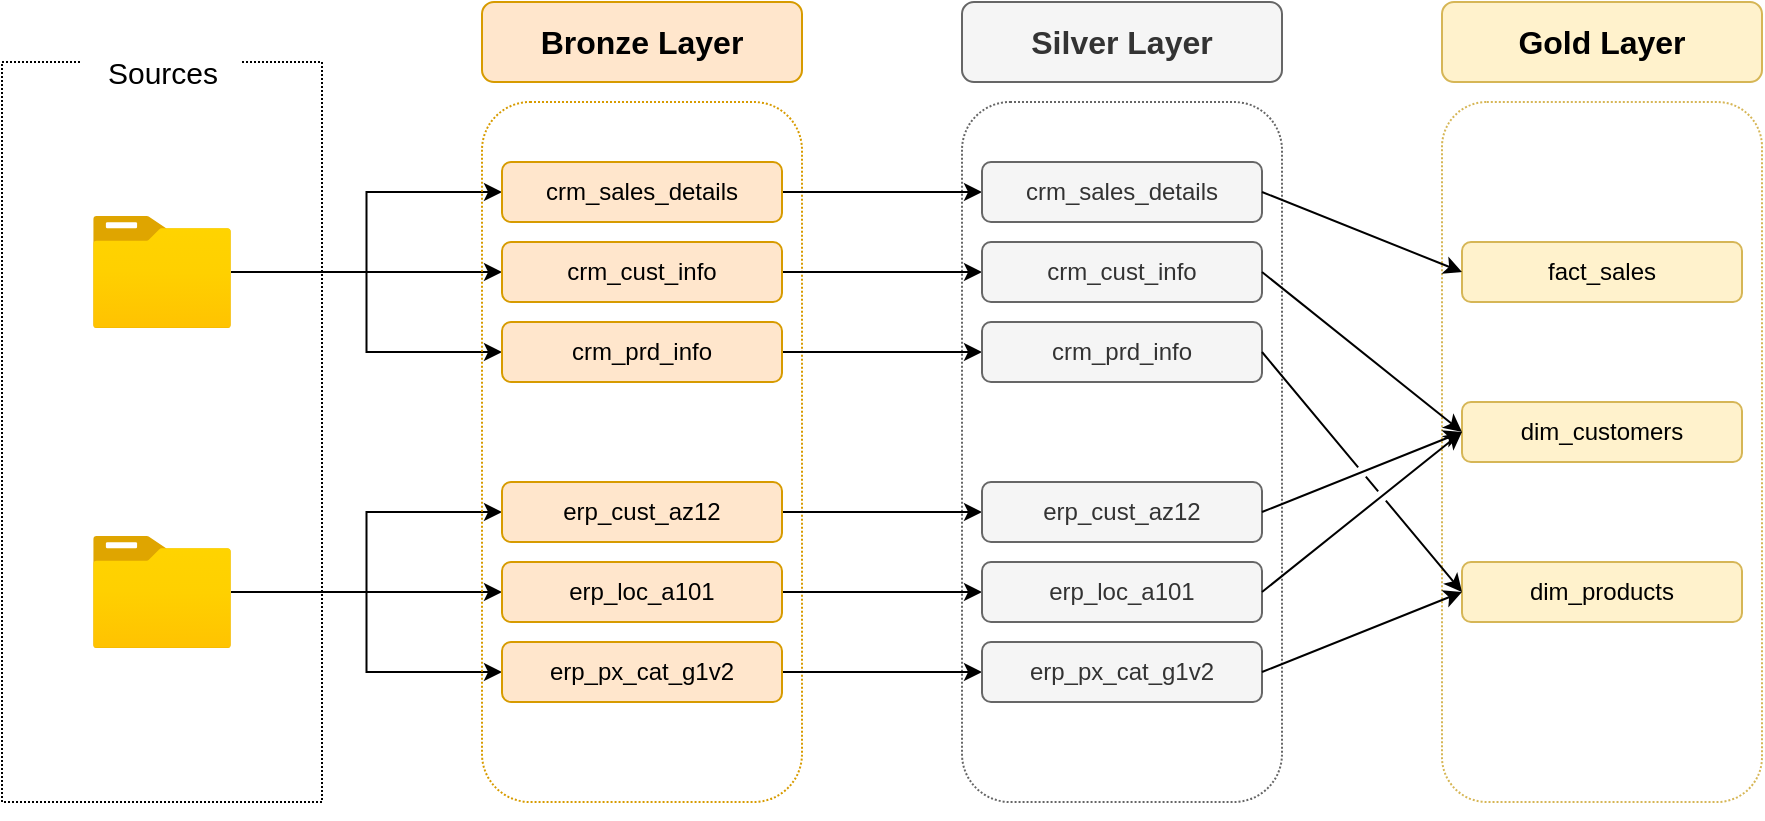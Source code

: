 <mxfile version="27.0.9">
  <diagram name="Page-1" id="1Q4vnvCDklmJ3Yc-nXuA">
    <mxGraphModel dx="877" dy="1883" grid="1" gridSize="10" guides="1" tooltips="1" connect="1" arrows="1" fold="1" page="1" pageScale="1" pageWidth="1500" pageHeight="1100" math="0" shadow="0">
      <root>
        <mxCell id="0" />
        <mxCell id="1" parent="0" />
        <mxCell id="znkTQHniVsH_TJsE8UaT-1" value="" style="whiteSpace=wrap;html=1;dashed=1;dashPattern=1 1;" parent="1" vertex="1">
          <mxGeometry x="80" y="190" width="160" height="370" as="geometry" />
        </mxCell>
        <mxCell id="znkTQHniVsH_TJsE8UaT-2" value="Sources" style="text;html=1;align=center;verticalAlign=middle;resizable=0;points=[];autosize=1;strokeColor=none;fillColor=default;fontSize=15;" parent="1" vertex="1">
          <mxGeometry x="120" y="180" width="80" height="30" as="geometry" />
        </mxCell>
        <mxCell id="znkTQHniVsH_TJsE8UaT-21" style="edgeStyle=orthogonalEdgeStyle;rounded=0;orthogonalLoop=1;jettySize=auto;html=1;" parent="1" source="znkTQHniVsH_TJsE8UaT-3" target="znkTQHniVsH_TJsE8UaT-16" edge="1">
          <mxGeometry relative="1" as="geometry" />
        </mxCell>
        <mxCell id="znkTQHniVsH_TJsE8UaT-23" style="edgeStyle=orthogonalEdgeStyle;rounded=0;orthogonalLoop=1;jettySize=auto;html=1;entryX=0;entryY=0.5;entryDx=0;entryDy=0;" parent="1" source="znkTQHniVsH_TJsE8UaT-3" target="znkTQHniVsH_TJsE8UaT-15" edge="1">
          <mxGeometry relative="1" as="geometry" />
        </mxCell>
        <mxCell id="znkTQHniVsH_TJsE8UaT-24" style="edgeStyle=orthogonalEdgeStyle;rounded=0;orthogonalLoop=1;jettySize=auto;html=1;" parent="1" source="znkTQHniVsH_TJsE8UaT-3" target="znkTQHniVsH_TJsE8UaT-17" edge="1">
          <mxGeometry relative="1" as="geometry" />
        </mxCell>
        <mxCell id="znkTQHniVsH_TJsE8UaT-3" value="" style="image;aspect=fixed;html=1;points=[];align=center;fontSize=12;image=img/lib/azure2/general/Folder_Blank.svg;" parent="1" vertex="1">
          <mxGeometry x="125.5" y="267" width="69" height="56.0" as="geometry" />
        </mxCell>
        <mxCell id="znkTQHniVsH_TJsE8UaT-29" style="edgeStyle=orthogonalEdgeStyle;rounded=0;orthogonalLoop=1;jettySize=auto;html=1;" parent="1" source="znkTQHniVsH_TJsE8UaT-4" target="znkTQHniVsH_TJsE8UaT-18" edge="1">
          <mxGeometry relative="1" as="geometry" />
        </mxCell>
        <mxCell id="znkTQHniVsH_TJsE8UaT-30" style="edgeStyle=orthogonalEdgeStyle;rounded=0;orthogonalLoop=1;jettySize=auto;html=1;" parent="1" source="znkTQHniVsH_TJsE8UaT-4" target="znkTQHniVsH_TJsE8UaT-19" edge="1">
          <mxGeometry relative="1" as="geometry" />
        </mxCell>
        <mxCell id="znkTQHniVsH_TJsE8UaT-31" style="edgeStyle=orthogonalEdgeStyle;rounded=0;orthogonalLoop=1;jettySize=auto;html=1;" parent="1" source="znkTQHniVsH_TJsE8UaT-4" target="znkTQHniVsH_TJsE8UaT-20" edge="1">
          <mxGeometry relative="1" as="geometry" />
        </mxCell>
        <mxCell id="znkTQHniVsH_TJsE8UaT-4" value="" style="image;aspect=fixed;html=1;points=[];align=center;fontSize=12;image=img/lib/azure2/general/Folder_Blank.svg;" parent="1" vertex="1">
          <mxGeometry x="125.5" y="427" width="69" height="56.0" as="geometry" />
        </mxCell>
        <mxCell id="znkTQHniVsH_TJsE8UaT-5" value="" style="whiteSpace=wrap;html=1;dashed=1;dashPattern=1 1;fillColor=none;strokeColor=#d79b00;rounded=1;" parent="1" vertex="1">
          <mxGeometry x="320" y="210" width="160" height="350" as="geometry" />
        </mxCell>
        <mxCell id="znkTQHniVsH_TJsE8UaT-6" value="" style="whiteSpace=wrap;html=1;dashed=1;dashPattern=1 1;fillColor=none;fontColor=#333333;strokeColor=#666666;rounded=1;" parent="1" vertex="1">
          <mxGeometry x="560" y="210" width="160" height="350" as="geometry" />
        </mxCell>
        <mxCell id="znkTQHniVsH_TJsE8UaT-7" value="" style="whiteSpace=wrap;html=1;dashed=1;dashPattern=1 1;fillColor=none;strokeColor=#d6b656;perimeterSpacing=0;rounded=1;glass=0;arcSize=14;" parent="1" vertex="1">
          <mxGeometry x="800" y="210" width="160" height="350" as="geometry" />
        </mxCell>
        <mxCell id="znkTQHniVsH_TJsE8UaT-10" value="&lt;b&gt;Bronze Layer&lt;/b&gt;" style="whiteSpace=wrap;html=1;rounded=1;fillColor=#ffe6cc;strokeColor=#d79b00;fontSize=16;" parent="1" vertex="1">
          <mxGeometry x="320" y="160" width="160" height="40" as="geometry" />
        </mxCell>
        <mxCell id="znkTQHniVsH_TJsE8UaT-11" value="&lt;b&gt;Silver Layer&lt;/b&gt;" style="whiteSpace=wrap;html=1;rounded=1;fillColor=#f5f5f5;strokeColor=#666666;fontColor=#333333;fontSize=16;" parent="1" vertex="1">
          <mxGeometry x="560" y="160" width="160" height="40" as="geometry" />
        </mxCell>
        <mxCell id="znkTQHniVsH_TJsE8UaT-13" value="&lt;b&gt;Gold Layer&lt;/b&gt;" style="whiteSpace=wrap;html=1;rounded=1;fillColor=#fff2cc;strokeColor=#d6b656;fontSize=16;" parent="1" vertex="1">
          <mxGeometry x="800" y="160" width="160" height="40" as="geometry" />
        </mxCell>
        <mxCell id="znkTQHniVsH_TJsE8UaT-14" style="edgeStyle=orthogonalEdgeStyle;rounded=0;orthogonalLoop=1;jettySize=auto;html=1;exitX=0.5;exitY=1;exitDx=0;exitDy=0;" parent="1" source="znkTQHniVsH_TJsE8UaT-1" target="znkTQHniVsH_TJsE8UaT-1" edge="1">
          <mxGeometry relative="1" as="geometry" />
        </mxCell>
        <mxCell id="bZup1y8fHpq4KYkTMS2--7" style="edgeStyle=orthogonalEdgeStyle;rounded=0;orthogonalLoop=1;jettySize=auto;html=1;" parent="1" source="znkTQHniVsH_TJsE8UaT-15" target="bZup1y8fHpq4KYkTMS2--1" edge="1">
          <mxGeometry relative="1" as="geometry" />
        </mxCell>
        <mxCell id="znkTQHniVsH_TJsE8UaT-15" value="crm_sales_details" style="rounded=1;whiteSpace=wrap;html=1;fillColor=#ffe6cc;strokeColor=#d79b00;" parent="1" vertex="1">
          <mxGeometry x="330" y="240" width="140" height="30" as="geometry" />
        </mxCell>
        <mxCell id="bZup1y8fHpq4KYkTMS2--8" style="edgeStyle=orthogonalEdgeStyle;rounded=0;orthogonalLoop=1;jettySize=auto;html=1;" parent="1" source="znkTQHniVsH_TJsE8UaT-16" target="bZup1y8fHpq4KYkTMS2--2" edge="1">
          <mxGeometry relative="1" as="geometry" />
        </mxCell>
        <mxCell id="znkTQHniVsH_TJsE8UaT-16" value="crm_cust_info" style="rounded=1;whiteSpace=wrap;html=1;fillColor=#ffe6cc;strokeColor=#d79b00;" parent="1" vertex="1">
          <mxGeometry x="330" y="280" width="140" height="30" as="geometry" />
        </mxCell>
        <mxCell id="bZup1y8fHpq4KYkTMS2--9" style="edgeStyle=orthogonalEdgeStyle;rounded=0;orthogonalLoop=1;jettySize=auto;html=1;entryX=0;entryY=0.5;entryDx=0;entryDy=0;" parent="1" source="znkTQHniVsH_TJsE8UaT-17" target="bZup1y8fHpq4KYkTMS2--3" edge="1">
          <mxGeometry relative="1" as="geometry" />
        </mxCell>
        <mxCell id="znkTQHniVsH_TJsE8UaT-17" value="crm_prd_info" style="rounded=1;whiteSpace=wrap;html=1;fillColor=#ffe6cc;strokeColor=#d79b00;" parent="1" vertex="1">
          <mxGeometry x="330" y="320" width="140" height="30" as="geometry" />
        </mxCell>
        <mxCell id="bZup1y8fHpq4KYkTMS2--10" style="edgeStyle=orthogonalEdgeStyle;rounded=0;orthogonalLoop=1;jettySize=auto;html=1;" parent="1" source="znkTQHniVsH_TJsE8UaT-18" target="bZup1y8fHpq4KYkTMS2--4" edge="1">
          <mxGeometry relative="1" as="geometry" />
        </mxCell>
        <mxCell id="znkTQHniVsH_TJsE8UaT-18" value="erp_cust_az12" style="rounded=1;whiteSpace=wrap;html=1;fillColor=#ffe6cc;strokeColor=#d79b00;" parent="1" vertex="1">
          <mxGeometry x="330" y="400" width="140" height="30" as="geometry" />
        </mxCell>
        <mxCell id="bZup1y8fHpq4KYkTMS2--12" style="edgeStyle=orthogonalEdgeStyle;rounded=0;orthogonalLoop=1;jettySize=auto;html=1;entryX=0;entryY=0.5;entryDx=0;entryDy=0;" parent="1" source="znkTQHniVsH_TJsE8UaT-19" target="bZup1y8fHpq4KYkTMS2--5" edge="1">
          <mxGeometry relative="1" as="geometry" />
        </mxCell>
        <mxCell id="znkTQHniVsH_TJsE8UaT-19" value="erp_loc_a101" style="rounded=1;whiteSpace=wrap;html=1;fillColor=#ffe6cc;strokeColor=#d79b00;" parent="1" vertex="1">
          <mxGeometry x="330" y="440" width="140" height="30" as="geometry" />
        </mxCell>
        <mxCell id="bZup1y8fHpq4KYkTMS2--14" style="edgeStyle=orthogonalEdgeStyle;rounded=0;orthogonalLoop=1;jettySize=auto;html=1;entryX=0;entryY=0.5;entryDx=0;entryDy=0;" parent="1" source="znkTQHniVsH_TJsE8UaT-20" target="bZup1y8fHpq4KYkTMS2--6" edge="1">
          <mxGeometry relative="1" as="geometry" />
        </mxCell>
        <mxCell id="znkTQHniVsH_TJsE8UaT-20" value="erp_px_cat_g1v2" style="rounded=1;whiteSpace=wrap;html=1;fillColor=#ffe6cc;strokeColor=#d79b00;" parent="1" vertex="1">
          <mxGeometry x="330" y="480" width="140" height="30" as="geometry" />
        </mxCell>
        <mxCell id="bZup1y8fHpq4KYkTMS2--1" value="crm_sales_details" style="rounded=1;whiteSpace=wrap;html=1;fillColor=#f5f5f5;strokeColor=#666666;fontColor=#333333;" parent="1" vertex="1">
          <mxGeometry x="570" y="240" width="140" height="30" as="geometry" />
        </mxCell>
        <mxCell id="bZup1y8fHpq4KYkTMS2--2" value="crm_cust_info" style="rounded=1;whiteSpace=wrap;html=1;fillColor=#f5f5f5;strokeColor=#666666;fontColor=#333333;" parent="1" vertex="1">
          <mxGeometry x="570" y="280" width="140" height="30" as="geometry" />
        </mxCell>
        <mxCell id="bZup1y8fHpq4KYkTMS2--3" value="crm_prd_info" style="rounded=1;whiteSpace=wrap;html=1;fillColor=#f5f5f5;strokeColor=#666666;fontColor=#333333;" parent="1" vertex="1">
          <mxGeometry x="570" y="320" width="140" height="30" as="geometry" />
        </mxCell>
        <mxCell id="bZup1y8fHpq4KYkTMS2--4" value="erp_cust_az12" style="rounded=1;whiteSpace=wrap;html=1;fillColor=#f5f5f5;strokeColor=#666666;fontColor=#333333;" parent="1" vertex="1">
          <mxGeometry x="570" y="400" width="140" height="30" as="geometry" />
        </mxCell>
        <mxCell id="bZup1y8fHpq4KYkTMS2--5" value="erp_loc_a101" style="rounded=1;whiteSpace=wrap;html=1;fillColor=#f5f5f5;strokeColor=#666666;fontColor=#333333;" parent="1" vertex="1">
          <mxGeometry x="570" y="440" width="140" height="30" as="geometry" />
        </mxCell>
        <mxCell id="bZup1y8fHpq4KYkTMS2--6" value="erp_px_cat_g1v2" style="rounded=1;whiteSpace=wrap;html=1;fillColor=#f5f5f5;strokeColor=#666666;fontColor=#333333;" parent="1" vertex="1">
          <mxGeometry x="570" y="480" width="140" height="30" as="geometry" />
        </mxCell>
        <mxCell id="4ciTFUQhCQuWGMmTmSFC-1" value="fact_sales" style="rounded=1;whiteSpace=wrap;html=1;fillColor=#fff2cc;strokeColor=#d6b656;" vertex="1" parent="1">
          <mxGeometry x="810" y="280" width="140" height="30" as="geometry" />
        </mxCell>
        <mxCell id="4ciTFUQhCQuWGMmTmSFC-2" value="dim_customers" style="rounded=1;whiteSpace=wrap;html=1;fillColor=#fff2cc;strokeColor=#d6b656;" vertex="1" parent="1">
          <mxGeometry x="810" y="360" width="140" height="30" as="geometry" />
        </mxCell>
        <mxCell id="4ciTFUQhCQuWGMmTmSFC-3" value="dim_products" style="rounded=1;whiteSpace=wrap;html=1;fillColor=#fff2cc;strokeColor=#d6b656;" vertex="1" parent="1">
          <mxGeometry x="810" y="440" width="140" height="30" as="geometry" />
        </mxCell>
        <mxCell id="4ciTFUQhCQuWGMmTmSFC-6" value="" style="endArrow=classic;html=1;rounded=0;exitX=1;exitY=0.5;exitDx=0;exitDy=0;entryX=0;entryY=0.5;entryDx=0;entryDy=0;jumpStyle=gap;" edge="1" parent="1" source="bZup1y8fHpq4KYkTMS2--1" target="4ciTFUQhCQuWGMmTmSFC-1">
          <mxGeometry width="50" height="50" relative="1" as="geometry">
            <mxPoint x="725" y="290" as="sourcePoint" />
            <mxPoint x="775" y="240" as="targetPoint" />
          </mxGeometry>
        </mxCell>
        <mxCell id="4ciTFUQhCQuWGMmTmSFC-7" value="" style="endArrow=classic;html=1;rounded=0;entryX=0;entryY=0.5;entryDx=0;entryDy=0;exitX=1;exitY=0.5;exitDx=0;exitDy=0;jumpStyle=gap;" edge="1" parent="1" source="bZup1y8fHpq4KYkTMS2--2" target="4ciTFUQhCQuWGMmTmSFC-2">
          <mxGeometry width="50" height="50" relative="1" as="geometry">
            <mxPoint x="730" y="370" as="sourcePoint" />
            <mxPoint x="780" y="320" as="targetPoint" />
          </mxGeometry>
        </mxCell>
        <mxCell id="4ciTFUQhCQuWGMmTmSFC-8" value="" style="endArrow=classic;html=1;rounded=0;entryX=0;entryY=0.5;entryDx=0;entryDy=0;exitX=1;exitY=0.5;exitDx=0;exitDy=0;jumpStyle=gap;" edge="1" parent="1" source="bZup1y8fHpq4KYkTMS2--4" target="4ciTFUQhCQuWGMmTmSFC-2">
          <mxGeometry width="50" height="50" relative="1" as="geometry">
            <mxPoint x="725" y="427" as="sourcePoint" />
            <mxPoint x="775" y="377" as="targetPoint" />
          </mxGeometry>
        </mxCell>
        <mxCell id="4ciTFUQhCQuWGMmTmSFC-9" value="" style="endArrow=classic;html=1;rounded=0;entryX=0;entryY=0.5;entryDx=0;entryDy=0;exitX=1;exitY=0.5;exitDx=0;exitDy=0;jumpStyle=gap;" edge="1" parent="1" source="bZup1y8fHpq4KYkTMS2--5" target="4ciTFUQhCQuWGMmTmSFC-2">
          <mxGeometry width="50" height="50" relative="1" as="geometry">
            <mxPoint x="730" y="490" as="sourcePoint" />
            <mxPoint x="780" y="440" as="targetPoint" />
          </mxGeometry>
        </mxCell>
        <mxCell id="4ciTFUQhCQuWGMmTmSFC-10" value="" style="endArrow=classic;html=1;rounded=0;entryX=0;entryY=0.5;entryDx=0;entryDy=0;exitX=1;exitY=0.5;exitDx=0;exitDy=0;jumpStyle=gap;" edge="1" parent="1" source="bZup1y8fHpq4KYkTMS2--3" target="4ciTFUQhCQuWGMmTmSFC-3">
          <mxGeometry width="50" height="50" relative="1" as="geometry">
            <mxPoint x="730" y="320" as="sourcePoint" />
            <mxPoint x="780" y="270" as="targetPoint" />
          </mxGeometry>
        </mxCell>
        <mxCell id="4ciTFUQhCQuWGMmTmSFC-11" value="" style="endArrow=classic;html=1;rounded=0;entryX=0;entryY=0.5;entryDx=0;entryDy=0;exitX=1;exitY=0.5;exitDx=0;exitDy=0;jumpStyle=gap;" edge="1" parent="1" source="bZup1y8fHpq4KYkTMS2--6" target="4ciTFUQhCQuWGMmTmSFC-3">
          <mxGeometry width="50" height="50" relative="1" as="geometry">
            <mxPoint x="730" y="500" as="sourcePoint" />
            <mxPoint x="780" y="450" as="targetPoint" />
          </mxGeometry>
        </mxCell>
      </root>
    </mxGraphModel>
  </diagram>
</mxfile>
